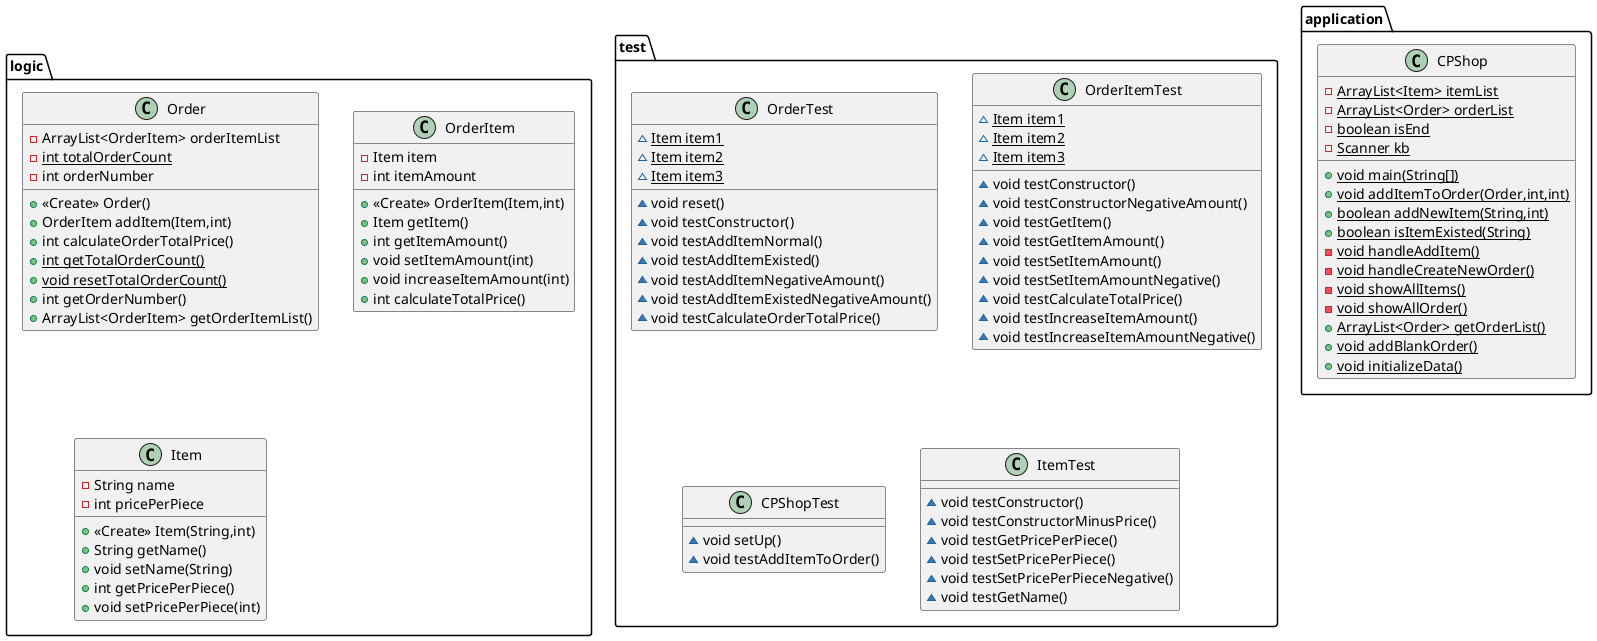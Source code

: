 @startuml
class logic.Order {
- ArrayList<OrderItem> orderItemList
- {static} int totalOrderCount
- int orderNumber
+ <<Create>> Order()
+ OrderItem addItem(Item,int)
+ int calculateOrderTotalPrice()
+ {static} int getTotalOrderCount()
+ {static} void resetTotalOrderCount()
+ int getOrderNumber()
+ ArrayList<OrderItem> getOrderItemList()
}
class logic.OrderItem {
- Item item
- int itemAmount
+ <<Create>> OrderItem(Item,int)
+ Item getItem()
+ int getItemAmount()
+ void setItemAmount(int)
+ void increaseItemAmount(int)
+ int calculateTotalPrice()
}
class logic.Item {
- String name
- int pricePerPiece
+ <<Create>> Item(String,int)
+ String getName()
+ void setName(String)
+ int getPricePerPiece()
+ void setPricePerPiece(int)
}
class test.OrderTest {
~ {static} Item item1
~ {static} Item item2
~ {static} Item item3
~ void reset()
~ void testConstructor()
~ void testAddItemNormal()
~ void testAddItemExisted()
~ void testAddItemNegativeAmount()
~ void testAddItemExistedNegativeAmount()
~ void testCalculateOrderTotalPrice()
}
class test.OrderItemTest {
~ {static} Item item1
~ {static} Item item2
~ {static} Item item3
~ void testConstructor()
~ void testConstructorNegativeAmount()
~ void testGetItem()
~ void testGetItemAmount()
~ void testSetItemAmount()
~ void testSetItemAmountNegative()
~ void testCalculateTotalPrice()
~ void testIncreaseItemAmount()
~ void testIncreaseItemAmountNegative()
}
class test.CPShopTest {
~ void setUp()
~ void testAddItemToOrder()
}
class test.ItemTest {
~ void testConstructor()
~ void testConstructorMinusPrice()
~ void testGetPricePerPiece()
~ void testSetPricePerPiece()
~ void testSetPricePerPieceNegative()
~ void testGetName()
}
class application.CPShop {
- {static} ArrayList<Item> itemList
- {static} ArrayList<Order> orderList
- {static} boolean isEnd
- {static} Scanner kb
+ {static} void main(String[])
+ {static} void addItemToOrder(Order,int,int)
+ {static} boolean addNewItem(String,int)
+ {static} boolean isItemExisted(String)
- {static} void handleAddItem()
- {static} void handleCreateNewOrder()
- {static} void showAllItems()
- {static} void showAllOrder()
+ {static} ArrayList<Order> getOrderList()
+ {static} void addBlankOrder()
+ {static} void initializeData()
}
@enduml
